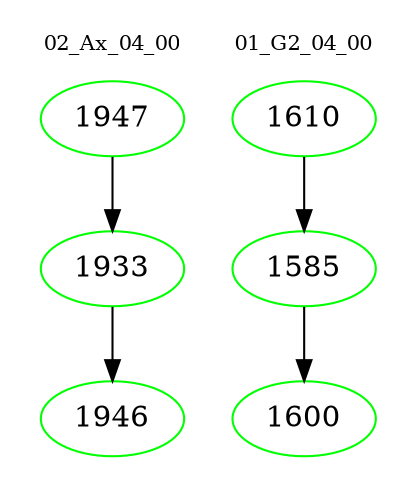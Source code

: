 digraph{
subgraph cluster_0 {
color = white
label = "02_Ax_04_00";
fontsize=10;
T0_1947 [label="1947", color="green"]
T0_1947 -> T0_1933 [color="black"]
T0_1933 [label="1933", color="green"]
T0_1933 -> T0_1946 [color="black"]
T0_1946 [label="1946", color="green"]
}
subgraph cluster_1 {
color = white
label = "01_G2_04_00";
fontsize=10;
T1_1610 [label="1610", color="green"]
T1_1610 -> T1_1585 [color="black"]
T1_1585 [label="1585", color="green"]
T1_1585 -> T1_1600 [color="black"]
T1_1600 [label="1600", color="green"]
}
}

